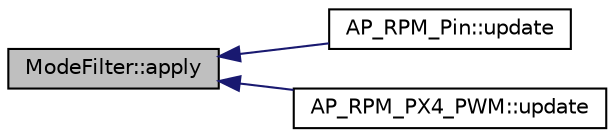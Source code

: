 digraph "ModeFilter::apply"
{
 // INTERACTIVE_SVG=YES
  edge [fontname="Helvetica",fontsize="10",labelfontname="Helvetica",labelfontsize="10"];
  node [fontname="Helvetica",fontsize="10",shape=record];
  rankdir="LR";
  Node1 [label="ModeFilter::apply",height=0.2,width=0.4,color="black", fillcolor="grey75", style="filled", fontcolor="black"];
  Node1 -> Node2 [dir="back",color="midnightblue",fontsize="10",style="solid",fontname="Helvetica"];
  Node2 [label="AP_RPM_Pin::update",height=0.2,width=0.4,color="black", fillcolor="white", style="filled",URL="$classAP__RPM__Pin.html#acb3793e46dca88cf933ce51d9568c59b"];
  Node1 -> Node3 [dir="back",color="midnightblue",fontsize="10",style="solid",fontname="Helvetica"];
  Node3 [label="AP_RPM_PX4_PWM::update",height=0.2,width=0.4,color="black", fillcolor="white", style="filled",URL="$classAP__RPM__PX4__PWM.html#a3672b27271c7dad92fae0743275db572"];
}
